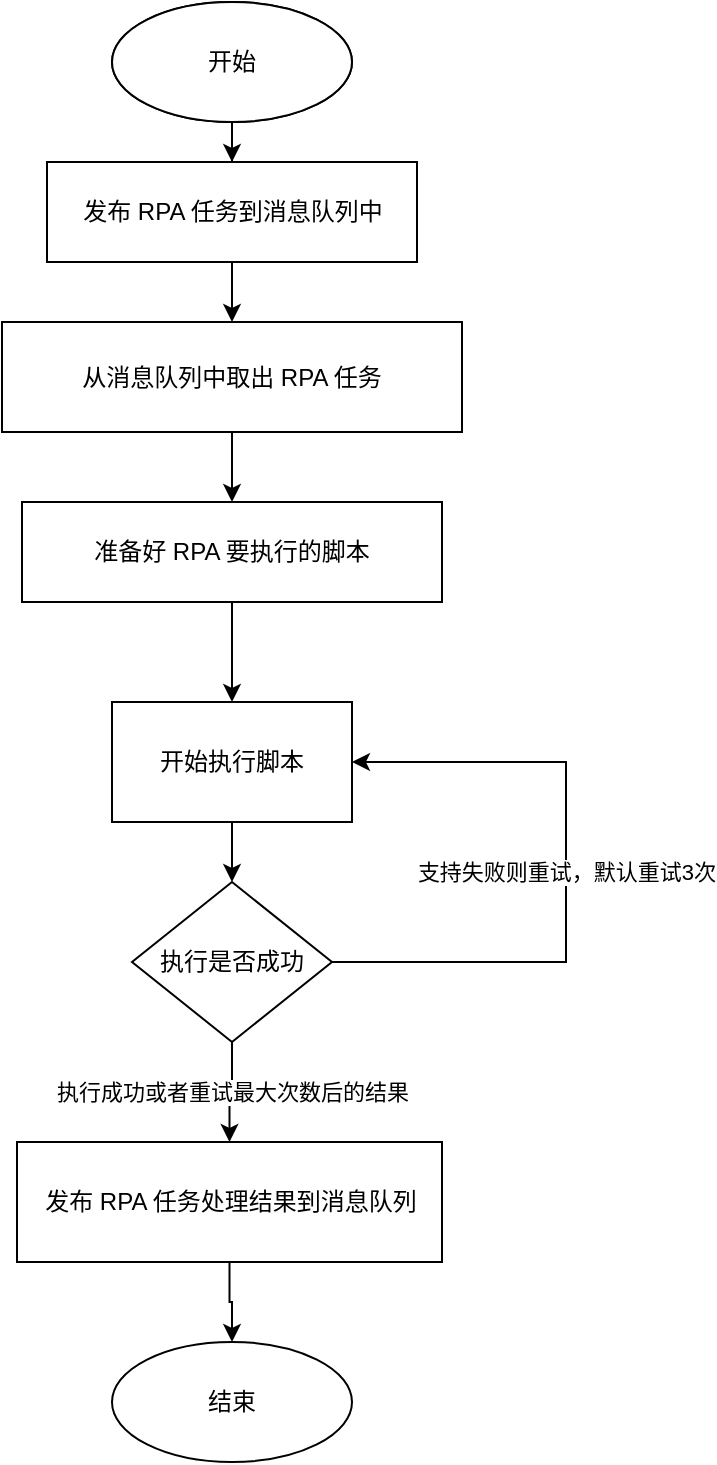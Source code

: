 <mxfile version="17.4.2" type="device" pages="2"><diagram id="9qv4W6L1_MaZcvlrjHHU" name="流程图"><mxGraphModel dx="1102" dy="865" grid="1" gridSize="10" guides="1" tooltips="1" connect="1" arrows="1" fold="1" page="1" pageScale="1" pageWidth="850" pageHeight="11000" math="0" shadow="0"><root><mxCell id="0"/><mxCell id="1" parent="0"/><mxCell id="mTTLoHPRRbxZ-c6wlgUK-19" value="" style="group" parent="1" vertex="1" connectable="0"><mxGeometry x="230" y="90" width="282" height="730" as="geometry"/></mxCell><mxCell id="mTTLoHPRRbxZ-c6wlgUK-1" value="开始" style="ellipse;whiteSpace=wrap;html=1;" parent="mTTLoHPRRbxZ-c6wlgUK-19" vertex="1"><mxGeometry x="55" width="120" height="60" as="geometry"/></mxCell><mxCell id="mTTLoHPRRbxZ-c6wlgUK-2" value="发布 RPA 任务到消息队列中" style="whiteSpace=wrap;html=1;" parent="mTTLoHPRRbxZ-c6wlgUK-19" vertex="1"><mxGeometry x="22.5" y="80" width="185" height="50" as="geometry"/></mxCell><mxCell id="mTTLoHPRRbxZ-c6wlgUK-3" value="从消息队列中取出 RPA 任务" style="whiteSpace=wrap;html=1;" parent="mTTLoHPRRbxZ-c6wlgUK-19" vertex="1"><mxGeometry y="160" width="230" height="55" as="geometry"/></mxCell><mxCell id="mTTLoHPRRbxZ-c6wlgUK-4" value="" style="edgeStyle=orthogonalEdgeStyle;rounded=0;orthogonalLoop=1;jettySize=auto;html=1;startArrow=none;startFill=0;endArrow=classic;endFill=1;" parent="mTTLoHPRRbxZ-c6wlgUK-19" source="mTTLoHPRRbxZ-c6wlgUK-2" target="mTTLoHPRRbxZ-c6wlgUK-3" edge="1"><mxGeometry relative="1" as="geometry"/></mxCell><mxCell id="mTTLoHPRRbxZ-c6wlgUK-5" value="准备好 RPA 要执行的脚本" style="whiteSpace=wrap;html=1;" parent="mTTLoHPRRbxZ-c6wlgUK-19" vertex="1"><mxGeometry x="10" y="250" width="210" height="50" as="geometry"/></mxCell><mxCell id="mTTLoHPRRbxZ-c6wlgUK-6" value="" style="edgeStyle=orthogonalEdgeStyle;rounded=0;orthogonalLoop=1;jettySize=auto;html=1;startArrow=none;startFill=0;endArrow=classic;endFill=1;" parent="mTTLoHPRRbxZ-c6wlgUK-19" source="mTTLoHPRRbxZ-c6wlgUK-3" target="mTTLoHPRRbxZ-c6wlgUK-5" edge="1"><mxGeometry relative="1" as="geometry"/></mxCell><mxCell id="mTTLoHPRRbxZ-c6wlgUK-7" value="开始执行脚本" style="whiteSpace=wrap;html=1;" parent="mTTLoHPRRbxZ-c6wlgUK-19" vertex="1"><mxGeometry x="55" y="350" width="120" height="60" as="geometry"/></mxCell><mxCell id="mTTLoHPRRbxZ-c6wlgUK-8" style="edgeStyle=orthogonalEdgeStyle;rounded=0;orthogonalLoop=1;jettySize=auto;html=1;exitX=0.5;exitY=1;exitDx=0;exitDy=0;startArrow=none;startFill=0;endArrow=classic;endFill=1;" parent="mTTLoHPRRbxZ-c6wlgUK-19" source="mTTLoHPRRbxZ-c6wlgUK-5" target="mTTLoHPRRbxZ-c6wlgUK-7" edge="1"><mxGeometry relative="1" as="geometry"/></mxCell><mxCell id="mTTLoHPRRbxZ-c6wlgUK-9" value="支持失败则重试，默认重试3次" style="edgeStyle=orthogonalEdgeStyle;rounded=0;orthogonalLoop=1;jettySize=auto;html=1;entryX=1;entryY=0.5;entryDx=0;entryDy=0;startArrow=none;startFill=0;endArrow=classic;endFill=1;" parent="mTTLoHPRRbxZ-c6wlgUK-19" source="mTTLoHPRRbxZ-c6wlgUK-10" target="mTTLoHPRRbxZ-c6wlgUK-7" edge="1"><mxGeometry relative="1" as="geometry"><Array as="points"><mxPoint x="282" y="480"/><mxPoint x="282" y="380"/></Array></mxGeometry></mxCell><mxCell id="mTTLoHPRRbxZ-c6wlgUK-10" value="执行是否成功" style="rhombus;whiteSpace=wrap;html=1;" parent="mTTLoHPRRbxZ-c6wlgUK-19" vertex="1"><mxGeometry x="65" y="440" width="100" height="80" as="geometry"/></mxCell><mxCell id="mTTLoHPRRbxZ-c6wlgUK-11" value="" style="edgeStyle=orthogonalEdgeStyle;rounded=0;orthogonalLoop=1;jettySize=auto;html=1;startArrow=none;startFill=0;endArrow=classic;endFill=1;" parent="mTTLoHPRRbxZ-c6wlgUK-19" source="mTTLoHPRRbxZ-c6wlgUK-7" target="mTTLoHPRRbxZ-c6wlgUK-10" edge="1"><mxGeometry relative="1" as="geometry"/></mxCell><mxCell id="mTTLoHPRRbxZ-c6wlgUK-12" value="发布 RPA 任务处理结果到消息队列" style="whiteSpace=wrap;html=1;" parent="mTTLoHPRRbxZ-c6wlgUK-19" vertex="1"><mxGeometry x="7.5" y="570" width="212.5" height="60" as="geometry"/></mxCell><mxCell id="mTTLoHPRRbxZ-c6wlgUK-13" value="执行成功或者重试最大次数后的结果" style="edgeStyle=orthogonalEdgeStyle;rounded=0;orthogonalLoop=1;jettySize=auto;html=1;startArrow=none;startFill=0;endArrow=classic;endFill=1;" parent="mTTLoHPRRbxZ-c6wlgUK-19" source="mTTLoHPRRbxZ-c6wlgUK-10" target="mTTLoHPRRbxZ-c6wlgUK-12" edge="1"><mxGeometry relative="1" as="geometry"/></mxCell><mxCell id="mTTLoHPRRbxZ-c6wlgUK-14" value="结束" style="ellipse;whiteSpace=wrap;html=1;" parent="mTTLoHPRRbxZ-c6wlgUK-19" vertex="1"><mxGeometry x="55" y="670" width="120" height="60" as="geometry"/></mxCell><mxCell id="mTTLoHPRRbxZ-c6wlgUK-15" value="" style="edgeStyle=orthogonalEdgeStyle;rounded=0;orthogonalLoop=1;jettySize=auto;html=1;startArrow=none;startFill=0;endArrow=classic;endFill=1;" parent="mTTLoHPRRbxZ-c6wlgUK-19" source="mTTLoHPRRbxZ-c6wlgUK-12" target="mTTLoHPRRbxZ-c6wlgUK-14" edge="1"><mxGeometry relative="1" as="geometry"/></mxCell><mxCell id="mTTLoHPRRbxZ-c6wlgUK-16" value="" style="edgeStyle=orthogonalEdgeStyle;orthogonalLoop=1;jettySize=auto;html=1;startArrow=none;startFill=0;endArrow=classic;endFill=1;rounded=0;" parent="mTTLoHPRRbxZ-c6wlgUK-19" source="mTTLoHPRRbxZ-c6wlgUK-1" target="mTTLoHPRRbxZ-c6wlgUK-2" edge="1"><mxGeometry relative="1" as="geometry"/></mxCell><mxCell id="mTTLoHPRRbxZ-c6wlgUK-17" value="开始" style="ellipse;whiteSpace=wrap;html=1;" parent="mTTLoHPRRbxZ-c6wlgUK-19" vertex="1"><mxGeometry x="55" width="120" height="60" as="geometry"/></mxCell><mxCell id="mTTLoHPRRbxZ-c6wlgUK-18" value="发布 RPA 任务到消息队列中" style="whiteSpace=wrap;html=1;" parent="mTTLoHPRRbxZ-c6wlgUK-19" vertex="1"><mxGeometry x="22.5" y="80" width="185" height="50" as="geometry"/></mxCell></root></mxGraphModel></diagram><diagram id="prtHgNgQTEPvFCAcTncT" name="时序图"><mxGraphModel dx="1929" dy="865" grid="1" gridSize="10" guides="1" tooltips="1" connect="1" arrows="1" fold="1" page="1" pageScale="1" pageWidth="827" pageHeight="1169" math="0" shadow="0"><root><mxCell id="0"/><mxCell id="1" parent="0"/><mxCell id="0TGs4xI4ZiseoS8eaHEA-4" value="开放平台" style="shape=umlLifeline;perimeter=lifelinePerimeter;whiteSpace=wrap;html=1;container=1;collapsible=0;recursiveResize=0;outlineConnect=0;fillColor=#fff2cc;strokeColor=#d6b656;strokeWidth=1;gradientColor=none;" parent="1" vertex="1"><mxGeometry x="10" y="50" width="100" height="990" as="geometry"/></mxCell><mxCell id="0TGs4xI4ZiseoS8eaHEA-158" value="" style="shape=link;html=1;rounded=0;startArrow=none;startFill=0;endArrow=classic;endFill=1;strokeColor=#9999FF;" parent="0TGs4xI4ZiseoS8eaHEA-4" target="0TGs4xI4ZiseoS8eaHEA-6" edge="1"><mxGeometry width="100" relative="1" as="geometry"><mxPoint x="50" y="580" as="sourcePoint"/><mxPoint x="130" y="580" as="targetPoint"/></mxGeometry></mxCell><mxCell id="0TGs4xI4ZiseoS8eaHEA-161" value="" style="shape=curlyBracket;whiteSpace=wrap;html=1;rounded=1;" parent="0TGs4xI4ZiseoS8eaHEA-4" vertex="1"><mxGeometry x="10" y="129" width="20" height="451" as="geometry"/></mxCell><mxCell id="0TGs4xI4ZiseoS8eaHEA-165" value="" style="shape=curlyBracket;whiteSpace=wrap;html=1;rounded=1;strokeColor=#000099;strokeWidth=2;fillColor=#66FF66;" parent="0TGs4xI4ZiseoS8eaHEA-4" vertex="1"><mxGeometry x="20" y="604" width="20" height="336" as="geometry"/></mxCell><mxCell id="0TGs4xI4ZiseoS8eaHEA-5" value="RPA 系统" style="shape=umlLifeline;perimeter=lifelinePerimeter;whiteSpace=wrap;html=1;container=1;collapsible=0;recursiveResize=0;outlineConnect=0;fillColor=#1ba1e2;strokeColor=#006EAF;fontColor=#ffffff;strokeWidth=1;" parent="1" vertex="1"><mxGeometry x="500" y="40" width="100" height="990" as="geometry"/></mxCell><mxCell id="0TGs4xI4ZiseoS8eaHEA-19" value="" style="html=1;points=[];perimeter=orthogonalPerimeter;" parent="0TGs4xI4ZiseoS8eaHEA-5" vertex="1"><mxGeometry x="40" y="190" width="10" height="330" as="geometry"/></mxCell><mxCell id="0TGs4xI4ZiseoS8eaHEA-20" value="根据 PRA 任务类型，执行 RPA 脚本" style="edgeStyle=orthogonalEdgeStyle;html=1;align=left;spacingLeft=2;endArrow=block;rounded=0;entryX=1;entryY=0;startArrow=none;" parent="0TGs4xI4ZiseoS8eaHEA-5" source="0TGs4xI4ZiseoS8eaHEA-10" target="0TGs4xI4ZiseoS8eaHEA-19" edge="1"><mxGeometry relative="1" as="geometry"><mxPoint x="45" y="170" as="sourcePoint"/><Array as="points"><mxPoint x="45" y="150"/><mxPoint x="75" y="150"/><mxPoint x="75" y="190"/></Array></mxGeometry></mxCell><mxCell id="0TGs4xI4ZiseoS8eaHEA-10" value="" style="html=1;points=[];perimeter=orthogonalPerimeter;" parent="0TGs4xI4ZiseoS8eaHEA-5" vertex="1"><mxGeometry x="45" y="94" width="10" height="80" as="geometry"/></mxCell><mxCell id="0TGs4xI4ZiseoS8eaHEA-121" value="" style="html=1;points=[];perimeter=orthogonalPerimeter;" parent="0TGs4xI4ZiseoS8eaHEA-5" vertex="1"><mxGeometry x="45" y="400" width="10" height="40" as="geometry"/></mxCell><mxCell id="0TGs4xI4ZiseoS8eaHEA-122" value="处理失败则重试，默认重试3次" style="edgeStyle=orthogonalEdgeStyle;html=1;align=left;spacingLeft=2;endArrow=block;rounded=0;entryX=1;entryY=0;" parent="0TGs4xI4ZiseoS8eaHEA-5" target="0TGs4xI4ZiseoS8eaHEA-121" edge="1"><mxGeometry relative="1" as="geometry"><mxPoint x="50" y="380" as="sourcePoint"/><Array as="points"><mxPoint x="80" y="380"/></Array></mxGeometry></mxCell><mxCell id="0TGs4xI4ZiseoS8eaHEA-148" value="" style="html=1;points=[];perimeter=orthogonalPerimeter;" parent="0TGs4xI4ZiseoS8eaHEA-5" vertex="1"><mxGeometry x="45" y="640" width="10" height="80" as="geometry"/></mxCell><mxCell id="0TGs4xI4ZiseoS8eaHEA-167" value="" style="html=1;points=[];perimeter=orthogonalPerimeter;" parent="0TGs4xI4ZiseoS8eaHEA-5" vertex="1"><mxGeometry x="45" y="740" width="10" height="210" as="geometry"/></mxCell><mxCell id="0TGs4xI4ZiseoS8eaHEA-168" value="根据 PRA 任务类型，执行 RPA 脚本" style="edgeStyle=orthogonalEdgeStyle;html=1;align=left;spacingLeft=2;endArrow=block;rounded=0;entryX=1;entryY=0;startArrow=none;" parent="0TGs4xI4ZiseoS8eaHEA-5" target="0TGs4xI4ZiseoS8eaHEA-167" edge="1"><mxGeometry relative="1" as="geometry"><mxPoint x="60" y="700" as="sourcePoint"/><Array as="points"><mxPoint x="50" y="700"/><mxPoint x="80" y="700"/><mxPoint x="80" y="740"/></Array></mxGeometry></mxCell><mxCell id="0TGs4xI4ZiseoS8eaHEA-169" value="" style="html=1;points=[];perimeter=orthogonalPerimeter;" parent="0TGs4xI4ZiseoS8eaHEA-5" vertex="1"><mxGeometry x="50" y="800" width="10" height="40" as="geometry"/></mxCell><mxCell id="0TGs4xI4ZiseoS8eaHEA-170" value="处理失败则重试，默认重试3次" style="edgeStyle=orthogonalEdgeStyle;html=1;align=left;spacingLeft=2;endArrow=block;rounded=0;entryX=1;entryY=0;" parent="0TGs4xI4ZiseoS8eaHEA-5" target="0TGs4xI4ZiseoS8eaHEA-169" edge="1"><mxGeometry relative="1" as="geometry"><mxPoint x="55" y="780" as="sourcePoint"/><Array as="points"><mxPoint x="85" y="780"/></Array></mxGeometry></mxCell><mxCell id="0TGs4xI4ZiseoS8eaHEA-6" value="业务系统（交付中心）" style="shape=umlLifeline;perimeter=lifelinePerimeter;whiteSpace=wrap;html=1;container=1;collapsible=0;recursiveResize=0;outlineConnect=0;fillColor=#66FF66;strokeColor=#000099;strokeWidth=1;" parent="1" vertex="1"><mxGeometry x="827" y="50" width="140" height="980" as="geometry"/></mxCell><mxCell id="0TGs4xI4ZiseoS8eaHEA-123" value="" style="html=1;points=[];perimeter=orthogonalPerimeter;" parent="0TGs4xI4ZiseoS8eaHEA-6" vertex="1"><mxGeometry x="65" y="300" width="10" height="30" as="geometry"/></mxCell><mxCell id="0TGs4xI4ZiseoS8eaHEA-142" value="" style="html=1;points=[];perimeter=orthogonalPerimeter;" parent="0TGs4xI4ZiseoS8eaHEA-6" vertex="1"><mxGeometry x="65" y="535" width="10" height="30" as="geometry"/></mxCell><mxCell id="0TGs4xI4ZiseoS8eaHEA-156" value="" style="html=1;points=[];perimeter=orthogonalPerimeter;" parent="0TGs4xI4ZiseoS8eaHEA-6" vertex="1"><mxGeometry x="65" y="590" width="10" height="30" as="geometry"/></mxCell><mxCell id="0TGs4xI4ZiseoS8eaHEA-190" value="" style="html=1;points=[];perimeter=orthogonalPerimeter;" parent="0TGs4xI4ZiseoS8eaHEA-6" vertex="1"><mxGeometry x="65" y="898.5" width="10" height="30" as="geometry"/></mxCell><mxCell id="0TGs4xI4ZiseoS8eaHEA-59" value="接收 RPA 任务" style="edgeStyle=orthogonalEdgeStyle;rounded=0;orthogonalLoop=1;jettySize=auto;html=1;exitX=1;exitY=0.5;exitDx=0;exitDy=0;startArrow=none;startFill=0;endArrow=classic;endFill=1;" parent="1" source="0TGs4xI4ZiseoS8eaHEA-21" target="0TGs4xI4ZiseoS8eaHEA-10" edge="1"><mxGeometry relative="1" as="geometry"/></mxCell><mxCell id="0TGs4xI4ZiseoS8eaHEA-21" value="消息总线" style="html=1;rounded=0;fillColor=#dae8fc;gradientColor=#7ea6e0;strokeColor=#6c8ebf;" parent="1" vertex="1"><mxGeometry x="280" y="170.25" width="100" height="27.5" as="geometry"/></mxCell><mxCell id="0TGs4xI4ZiseoS8eaHEA-56" value="发布 RPA 任务" style="rounded=0;orthogonalLoop=1;jettySize=auto;html=1;endArrow=classic;endFill=1;sourcePerimeterSpacing=0;targetPerimeterSpacing=0;" parent="1" target="0TGs4xI4ZiseoS8eaHEA-58" edge="1"><mxGeometry relative="1" as="geometry"><mxPoint x="59.5" y="184.614" as="sourcePoint"/><mxPoint x="186.545" y="184.614" as="targetPoint"/></mxGeometry></mxCell><mxCell id="0TGs4xI4ZiseoS8eaHEA-57" value="" style="rounded=0;orthogonalLoop=1;jettySize=auto;html=1;endArrow=halfCircle;endFill=0;entryX=0.5;entryY=0.5;endSize=6;strokeWidth=1;exitX=0;exitY=0.5;exitDx=0;exitDy=0;" parent="1" source="0TGs4xI4ZiseoS8eaHEA-21" target="0TGs4xI4ZiseoS8eaHEA-58" edge="1"><mxGeometry relative="1" as="geometry"><mxPoint x="230" y="184" as="sourcePoint"/></mxGeometry></mxCell><mxCell id="0TGs4xI4ZiseoS8eaHEA-58" value="" style="ellipse;whiteSpace=wrap;html=1;align=center;aspect=fixed;resizable=0;points=[];outlineConnect=0;" parent="1" vertex="1"><mxGeometry x="230" y="179" width="10" height="10" as="geometry"/></mxCell><mxCell id="0TGs4xI4ZiseoS8eaHEA-61" value="消息总线" style="html=1;rounded=0;fillColor=#dae8fc;gradientColor=#7ea6e0;strokeColor=#6c8ebf;" parent="1" vertex="1"><mxGeometry x="280" y="290.25" width="100" height="27.5" as="geometry"/></mxCell><mxCell id="0TGs4xI4ZiseoS8eaHEA-69" value="" style="rounded=0;orthogonalLoop=1;jettySize=auto;html=1;endArrow=halfCircle;endFill=0;endSize=6;strokeWidth=1;" parent="1" target="0TGs4xI4ZiseoS8eaHEA-70" edge="1"><mxGeometry relative="1" as="geometry"><mxPoint x="280" y="304" as="sourcePoint"/><mxPoint x="891" y="304" as="targetPoint"/></mxGeometry></mxCell><mxCell id="0TGs4xI4ZiseoS8eaHEA-111" style="edgeStyle=orthogonalEdgeStyle;rounded=0;orthogonalLoop=1;jettySize=auto;html=1;startArrow=none;startFill=0;endArrow=classic;endFill=1;" parent="1" source="0TGs4xI4ZiseoS8eaHEA-70" target="0TGs4xI4ZiseoS8eaHEA-4" edge="1"><mxGeometry relative="1" as="geometry"><Array as="points"><mxPoint x="110" y="304"/><mxPoint x="110" y="304"/></Array></mxGeometry></mxCell><mxCell id="0TGs4xI4ZiseoS8eaHEA-112" value="接收到任务处理中" style="edgeLabel;html=1;align=center;verticalAlign=middle;resizable=0;points=[];" parent="0TGs4xI4ZiseoS8eaHEA-111" vertex="1" connectable="0"><mxGeometry x="-0.136" y="-2" relative="1" as="geometry"><mxPoint as="offset"/></mxGeometry></mxCell><mxCell id="0TGs4xI4ZiseoS8eaHEA-70" value="" style="ellipse;whiteSpace=wrap;html=1;align=center;aspect=fixed;resizable=0;points=[];outlineConnect=0;" parent="1" vertex="1"><mxGeometry x="240" y="299" width="10" height="10" as="geometry"/></mxCell><mxCell id="0TGs4xI4ZiseoS8eaHEA-110" value="发布任务处理中" style="edgeStyle=orthogonalEdgeStyle;rounded=0;orthogonalLoop=1;jettySize=auto;html=1;exitX=0.2;exitY=0.149;exitDx=0;exitDy=0;entryX=1;entryY=0.5;entryDx=0;entryDy=0;startArrow=none;startFill=0;endArrow=classic;endFill=1;exitPerimeter=0;" parent="1" source="0TGs4xI4ZiseoS8eaHEA-19" target="0TGs4xI4ZiseoS8eaHEA-61" edge="1"><mxGeometry relative="1" as="geometry"><Array as="points"><mxPoint x="542" y="300"/><mxPoint x="460" y="300"/><mxPoint x="460" y="304"/></Array></mxGeometry></mxCell><mxCell id="0TGs4xI4ZiseoS8eaHEA-114" value="消息总线" style="html=1;rounded=0;fillColor=#dae8fc;gradientColor=#7ea6e0;strokeColor=#6c8ebf;" parent="1" vertex="1"><mxGeometry x="290" y="500" width="100" height="27.5" as="geometry"/></mxCell><mxCell id="0TGs4xI4ZiseoS8eaHEA-115" value="" style="rounded=0;orthogonalLoop=1;jettySize=auto;html=1;endArrow=halfCircle;endFill=0;endSize=6;strokeWidth=1;" parent="1" edge="1"><mxGeometry relative="1" as="geometry"><mxPoint x="290" y="513.5" as="sourcePoint"/><mxPoint x="270.5" y="513.25" as="targetPoint"/></mxGeometry></mxCell><mxCell id="0TGs4xI4ZiseoS8eaHEA-116" value="收到任务处理结果" style="edgeStyle=orthogonalEdgeStyle;rounded=0;orthogonalLoop=1;jettySize=auto;html=1;startArrow=none;startFill=0;endArrow=classic;endFill=1;" parent="1" edge="1"><mxGeometry relative="1" as="geometry"><mxPoint x="260.5" y="513.75" as="sourcePoint"/><mxPoint x="59.5" y="513.8" as="targetPoint"/><Array as="points"><mxPoint x="120" y="514"/><mxPoint x="120" y="514"/></Array></mxGeometry></mxCell><mxCell id="0TGs4xI4ZiseoS8eaHEA-118" value="发布任务处理结果" style="edgeStyle=orthogonalEdgeStyle;rounded=0;orthogonalLoop=1;jettySize=auto;html=1;entryX=1;entryY=0.5;entryDx=0;entryDy=0;startArrow=none;startFill=0;endArrow=classic;endFill=1;" parent="1" target="0TGs4xI4ZiseoS8eaHEA-114" edge="1"><mxGeometry relative="1" as="geometry"><mxPoint x="540" y="514" as="sourcePoint"/></mxGeometry></mxCell><mxCell id="0TGs4xI4ZiseoS8eaHEA-119" value="" style="ellipse;whiteSpace=wrap;html=1;align=center;aspect=fixed;resizable=0;points=[];outlineConnect=0;" parent="1" vertex="1"><mxGeometry x="260" y="508.75" width="10" height="10" as="geometry"/></mxCell><mxCell id="0TGs4xI4ZiseoS8eaHEA-126" style="edgeStyle=orthogonalEdgeStyle;rounded=0;orthogonalLoop=1;jettySize=auto;html=1;startArrow=none;startFill=0;endArrow=classic;endFill=1;dashed=1;" parent="1" source="0TGs4xI4ZiseoS8eaHEA-4" target="0TGs4xI4ZiseoS8eaHEA-125" edge="1"><mxGeometry relative="1" as="geometry"><Array as="points"><mxPoint x="240" y="364"/><mxPoint x="240" y="364"/></Array></mxGeometry></mxCell><mxCell id="0TGs4xI4ZiseoS8eaHEA-163" value="任务处理中" style="edgeStyle=orthogonalEdgeStyle;rounded=0;orthogonalLoop=1;jettySize=auto;html=1;startArrow=none;startFill=0;endArrow=classic;endFill=1;strokeColor=#000000;dashed=1;" parent="1" edge="1"><mxGeometry relative="1" as="geometry"><mxPoint x="770" y="362.8" as="sourcePoint"/><mxPoint x="892" y="364" as="targetPoint"/><Array as="points"><mxPoint x="831" y="363"/><mxPoint x="831" y="364"/></Array></mxGeometry></mxCell><mxCell id="0TGs4xI4ZiseoS8eaHEA-125" value="消息总线" style="html=1;rounded=0;fillColor=#dae8fc;gradientColor=#7ea6e0;strokeColor=#6c8ebf;" parent="1" vertex="1"><mxGeometry x="670" y="350" width="100" height="27.5" as="geometry"/></mxCell><mxCell id="0TGs4xI4ZiseoS8eaHEA-127" value="任务处理结果" style="html=1;verticalAlign=bottom;startArrow=oval;endArrow=block;startSize=8;rounded=1;entryX=0.2;entryY=0.5;entryDx=0;entryDy=0;entryPerimeter=0;exitX=1;exitY=0.5;exitDx=0;exitDy=0;dashed=1;" parent="1" source="0TGs4xI4ZiseoS8eaHEA-129" target="0TGs4xI4ZiseoS8eaHEA-142" edge="1"><mxGeometry relative="1" as="geometry"><mxPoint x="800.5" y="595" as="sourcePoint"/><mxPoint x="1010.5" y="595" as="targetPoint"/><Array as="points"/></mxGeometry></mxCell><mxCell id="0TGs4xI4ZiseoS8eaHEA-128" style="edgeStyle=orthogonalEdgeStyle;rounded=0;orthogonalLoop=1;jettySize=auto;html=1;startArrow=none;startFill=0;endArrow=classic;endFill=1;dashed=1;" parent="1" target="0TGs4xI4ZiseoS8eaHEA-129" edge="1"><mxGeometry relative="1" as="geometry"><mxPoint x="60" y="599" as="sourcePoint"/><Array as="points"><mxPoint x="240.5" y="599"/><mxPoint x="240.5" y="599"/></Array></mxGeometry></mxCell><mxCell id="0TGs4xI4ZiseoS8eaHEA-129" value="消息总线" style="html=1;rounded=0;fillColor=#dae8fc;gradientColor=#7ea6e0;strokeColor=#6c8ebf;" parent="1" vertex="1"><mxGeometry x="670" y="585" width="100" height="27.5" as="geometry"/></mxCell><mxCell id="0TGs4xI4ZiseoS8eaHEA-133" value="" style="endArrow=none;dashed=1;html=1;dashPattern=1 3;strokeWidth=2;rounded=0;entryX=-0.5;entryY=0.282;entryDx=0;entryDy=0;entryPerimeter=0;fillColor=#e51400;strokeColor=#B20000;" parent="1" source="0TGs4xI4ZiseoS8eaHEA-4" target="0TGs4xI4ZiseoS8eaHEA-19" edge="1"><mxGeometry width="50" height="50" relative="1" as="geometry"><mxPoint x="130" y="320" as="sourcePoint"/><mxPoint x="530" y="330" as="targetPoint"/><Array as="points"><mxPoint x="210" y="330"/></Array></mxGeometry></mxCell><mxCell id="0TGs4xI4ZiseoS8eaHEA-134" value="" style="endArrow=none;dashed=1;html=1;dashPattern=1 3;strokeWidth=2;rounded=0;entryX=-0.2;entryY=0.088;entryDx=0;entryDy=0;entryPerimeter=0;" parent="1" source="0TGs4xI4ZiseoS8eaHEA-4" target="0TGs4xI4ZiseoS8eaHEA-19" edge="1"><mxGeometry width="50" height="50" relative="1" as="geometry"><mxPoint x="80" y="280" as="sourcePoint"/><mxPoint x="130" y="230" as="targetPoint"/></mxGeometry></mxCell><mxCell id="0TGs4xI4ZiseoS8eaHEA-135" value="此流程已简化，并忽略" style="shape=callout;whiteSpace=wrap;html=1;perimeter=calloutPerimeter;fillColor=#e3c800;fontColor=#000000;strokeColor=#B09500;" parent="1" vertex="1"><mxGeometry x="310" y="210" width="190" height="80" as="geometry"/></mxCell><mxCell id="0TGs4xI4ZiseoS8eaHEA-143" value="接收 RPA 任务" style="edgeStyle=orthogonalEdgeStyle;rounded=0;orthogonalLoop=1;jettySize=auto;html=1;exitX=1;exitY=0.5;exitDx=0;exitDy=0;startArrow=none;startFill=0;endArrow=classic;endFill=1;" parent="1" source="0TGs4xI4ZiseoS8eaHEA-144" edge="1"><mxGeometry relative="1" as="geometry"><mxPoint x="545.5" y="713.75" as="targetPoint"/></mxGeometry></mxCell><mxCell id="0TGs4xI4ZiseoS8eaHEA-144" value="消息总线" style="html=1;rounded=0;fillColor=#dae8fc;gradientColor=#7ea6e0;strokeColor=#6c8ebf;" parent="1" vertex="1"><mxGeometry x="280.5" y="700" width="100" height="27.5" as="geometry"/></mxCell><mxCell id="0TGs4xI4ZiseoS8eaHEA-146" value="" style="rounded=0;orthogonalLoop=1;jettySize=auto;html=1;endArrow=halfCircle;endFill=0;entryX=0.5;entryY=0.5;endSize=6;strokeWidth=1;exitX=0;exitY=0.5;exitDx=0;exitDy=0;" parent="1" source="0TGs4xI4ZiseoS8eaHEA-144" edge="1"><mxGeometry relative="1" as="geometry"><mxPoint x="230.5" y="713.75" as="sourcePoint"/><mxPoint x="235.5" y="713.75" as="targetPoint"/></mxGeometry></mxCell><mxCell id="0TGs4xI4ZiseoS8eaHEA-147" value="" style="ellipse;whiteSpace=wrap;html=1;align=center;aspect=fixed;resizable=0;points=[];outlineConnect=0;" parent="1" vertex="1"><mxGeometry x="230" y="708.75" width="10" height="10" as="geometry"/></mxCell><mxCell id="0TGs4xI4ZiseoS8eaHEA-155" style="edgeStyle=orthogonalEdgeStyle;rounded=0;orthogonalLoop=1;jettySize=auto;html=1;startArrow=none;startFill=0;endArrow=classic;endFill=1;exitX=0;exitY=0.4;exitDx=0;exitDy=0;exitPerimeter=0;" parent="1" source="0TGs4xI4ZiseoS8eaHEA-156" target="0TGs4xI4ZiseoS8eaHEA-147" edge="1"><mxGeometry relative="1" as="geometry"><Array as="points"><mxPoint x="235" y="652"/></Array></mxGeometry></mxCell><mxCell id="0TGs4xI4ZiseoS8eaHEA-157" value="重新发布 RPA 任务" style="edgeLabel;html=1;align=center;verticalAlign=middle;resizable=0;points=[];" parent="0TGs4xI4ZiseoS8eaHEA-155" vertex="1" connectable="0"><mxGeometry x="-0.485" y="1" relative="1" as="geometry"><mxPoint as="offset"/></mxGeometry></mxCell><mxCell id="0TGs4xI4ZiseoS8eaHEA-160" value="由开放平台发起 RPA 任务" style="text;html=1;align=center;verticalAlign=middle;resizable=0;points=[];autosize=1;strokeColor=none;fillColor=none;" parent="1" vertex="1"><mxGeometry x="-140" y="390" width="150" height="20" as="geometry"/></mxCell><mxCell id="0TGs4xI4ZiseoS8eaHEA-164" value="" style="shape=link;html=1;rounded=0;startArrow=none;startFill=0;endArrow=classic;endFill=1;strokeColor=#9999FF;" parent="1" edge="1"><mxGeometry width="100" relative="1" as="geometry"><mxPoint x="60" y="990" as="sourcePoint"/><mxPoint x="896" y="990" as="targetPoint"/></mxGeometry></mxCell><mxCell id="0TGs4xI4ZiseoS8eaHEA-166" value="业务系统发起 RPA 任务" style="text;html=1;align=center;verticalAlign=middle;resizable=0;points=[];autosize=1;strokeColor=none;fillColor=none;" parent="1" vertex="1"><mxGeometry x="-120" y="810" width="140" height="20" as="geometry"/></mxCell><mxCell id="0TGs4xI4ZiseoS8eaHEA-171" value="消息总线" style="html=1;rounded=0;fillColor=#dae8fc;gradientColor=#7ea6e0;strokeColor=#6c8ebf;" parent="1" vertex="1"><mxGeometry x="290.5" y="890" width="100" height="27.5" as="geometry"/></mxCell><mxCell id="0TGs4xI4ZiseoS8eaHEA-172" value="" style="rounded=0;orthogonalLoop=1;jettySize=auto;html=1;endArrow=halfCircle;endFill=0;endSize=6;strokeWidth=1;" parent="1" edge="1"><mxGeometry relative="1" as="geometry"><mxPoint x="290.5" y="903.5" as="sourcePoint"/><mxPoint x="271" y="903.25" as="targetPoint"/></mxGeometry></mxCell><mxCell id="0TGs4xI4ZiseoS8eaHEA-173" value="收到任务处理结果" style="edgeStyle=orthogonalEdgeStyle;rounded=0;orthogonalLoop=1;jettySize=auto;html=1;startArrow=none;startFill=0;endArrow=classic;endFill=1;" parent="1" edge="1"><mxGeometry relative="1" as="geometry"><mxPoint x="261" y="903.75" as="sourcePoint"/><mxPoint x="60" y="903.8" as="targetPoint"/><Array as="points"><mxPoint x="120.5" y="904"/><mxPoint x="120.5" y="904"/></Array></mxGeometry></mxCell><mxCell id="0TGs4xI4ZiseoS8eaHEA-174" value="发布任务处理结果" style="edgeStyle=orthogonalEdgeStyle;rounded=0;orthogonalLoop=1;jettySize=auto;html=1;entryX=1;entryY=0.5;entryDx=0;entryDy=0;startArrow=none;startFill=0;endArrow=classic;endFill=1;exitX=0.1;exitY=0.586;exitDx=0;exitDy=0;exitPerimeter=0;" parent="1" source="0TGs4xI4ZiseoS8eaHEA-167" target="0TGs4xI4ZiseoS8eaHEA-171" edge="1"><mxGeometry relative="1" as="geometry"><mxPoint x="540.5" y="904" as="sourcePoint"/></mxGeometry></mxCell><mxCell id="0TGs4xI4ZiseoS8eaHEA-175" value="" style="ellipse;whiteSpace=wrap;html=1;align=center;aspect=fixed;resizable=0;points=[];outlineConnect=0;" parent="1" vertex="1"><mxGeometry x="260" y="898.75" width="10" height="10" as="geometry"/></mxCell><mxCell id="0TGs4xI4ZiseoS8eaHEA-188" style="edgeStyle=orthogonalEdgeStyle;rounded=0;orthogonalLoop=1;jettySize=auto;html=1;startArrow=none;startFill=0;endArrow=classic;endFill=1;dashed=1;" parent="1" target="0TGs4xI4ZiseoS8eaHEA-189" edge="1"><mxGeometry relative="1" as="geometry"><mxPoint x="60" y="964" as="sourcePoint"/><Array as="points"><mxPoint x="240.5" y="964"/><mxPoint x="240.5" y="964"/></Array></mxGeometry></mxCell><mxCell id="0TGs4xI4ZiseoS8eaHEA-191" value="任务处理结果" style="edgeStyle=orthogonalEdgeStyle;rounded=0;orthogonalLoop=1;jettySize=auto;html=1;exitX=1;exitY=0.5;exitDx=0;exitDy=0;dashed=1;startArrow=none;startFill=0;endArrow=classic;endFill=1;strokeColor=#000000;" parent="1" source="0TGs4xI4ZiseoS8eaHEA-189" target="0TGs4xI4ZiseoS8eaHEA-190" edge="1"><mxGeometry relative="1" as="geometry"/></mxCell><mxCell id="0TGs4xI4ZiseoS8eaHEA-189" value="消息总线" style="html=1;rounded=0;fillColor=#dae8fc;gradientColor=#7ea6e0;strokeColor=#6c8ebf;" parent="1" vertex="1"><mxGeometry x="670" y="950" width="100" height="27.5" as="geometry"/></mxCell></root></mxGraphModel></diagram></mxfile>